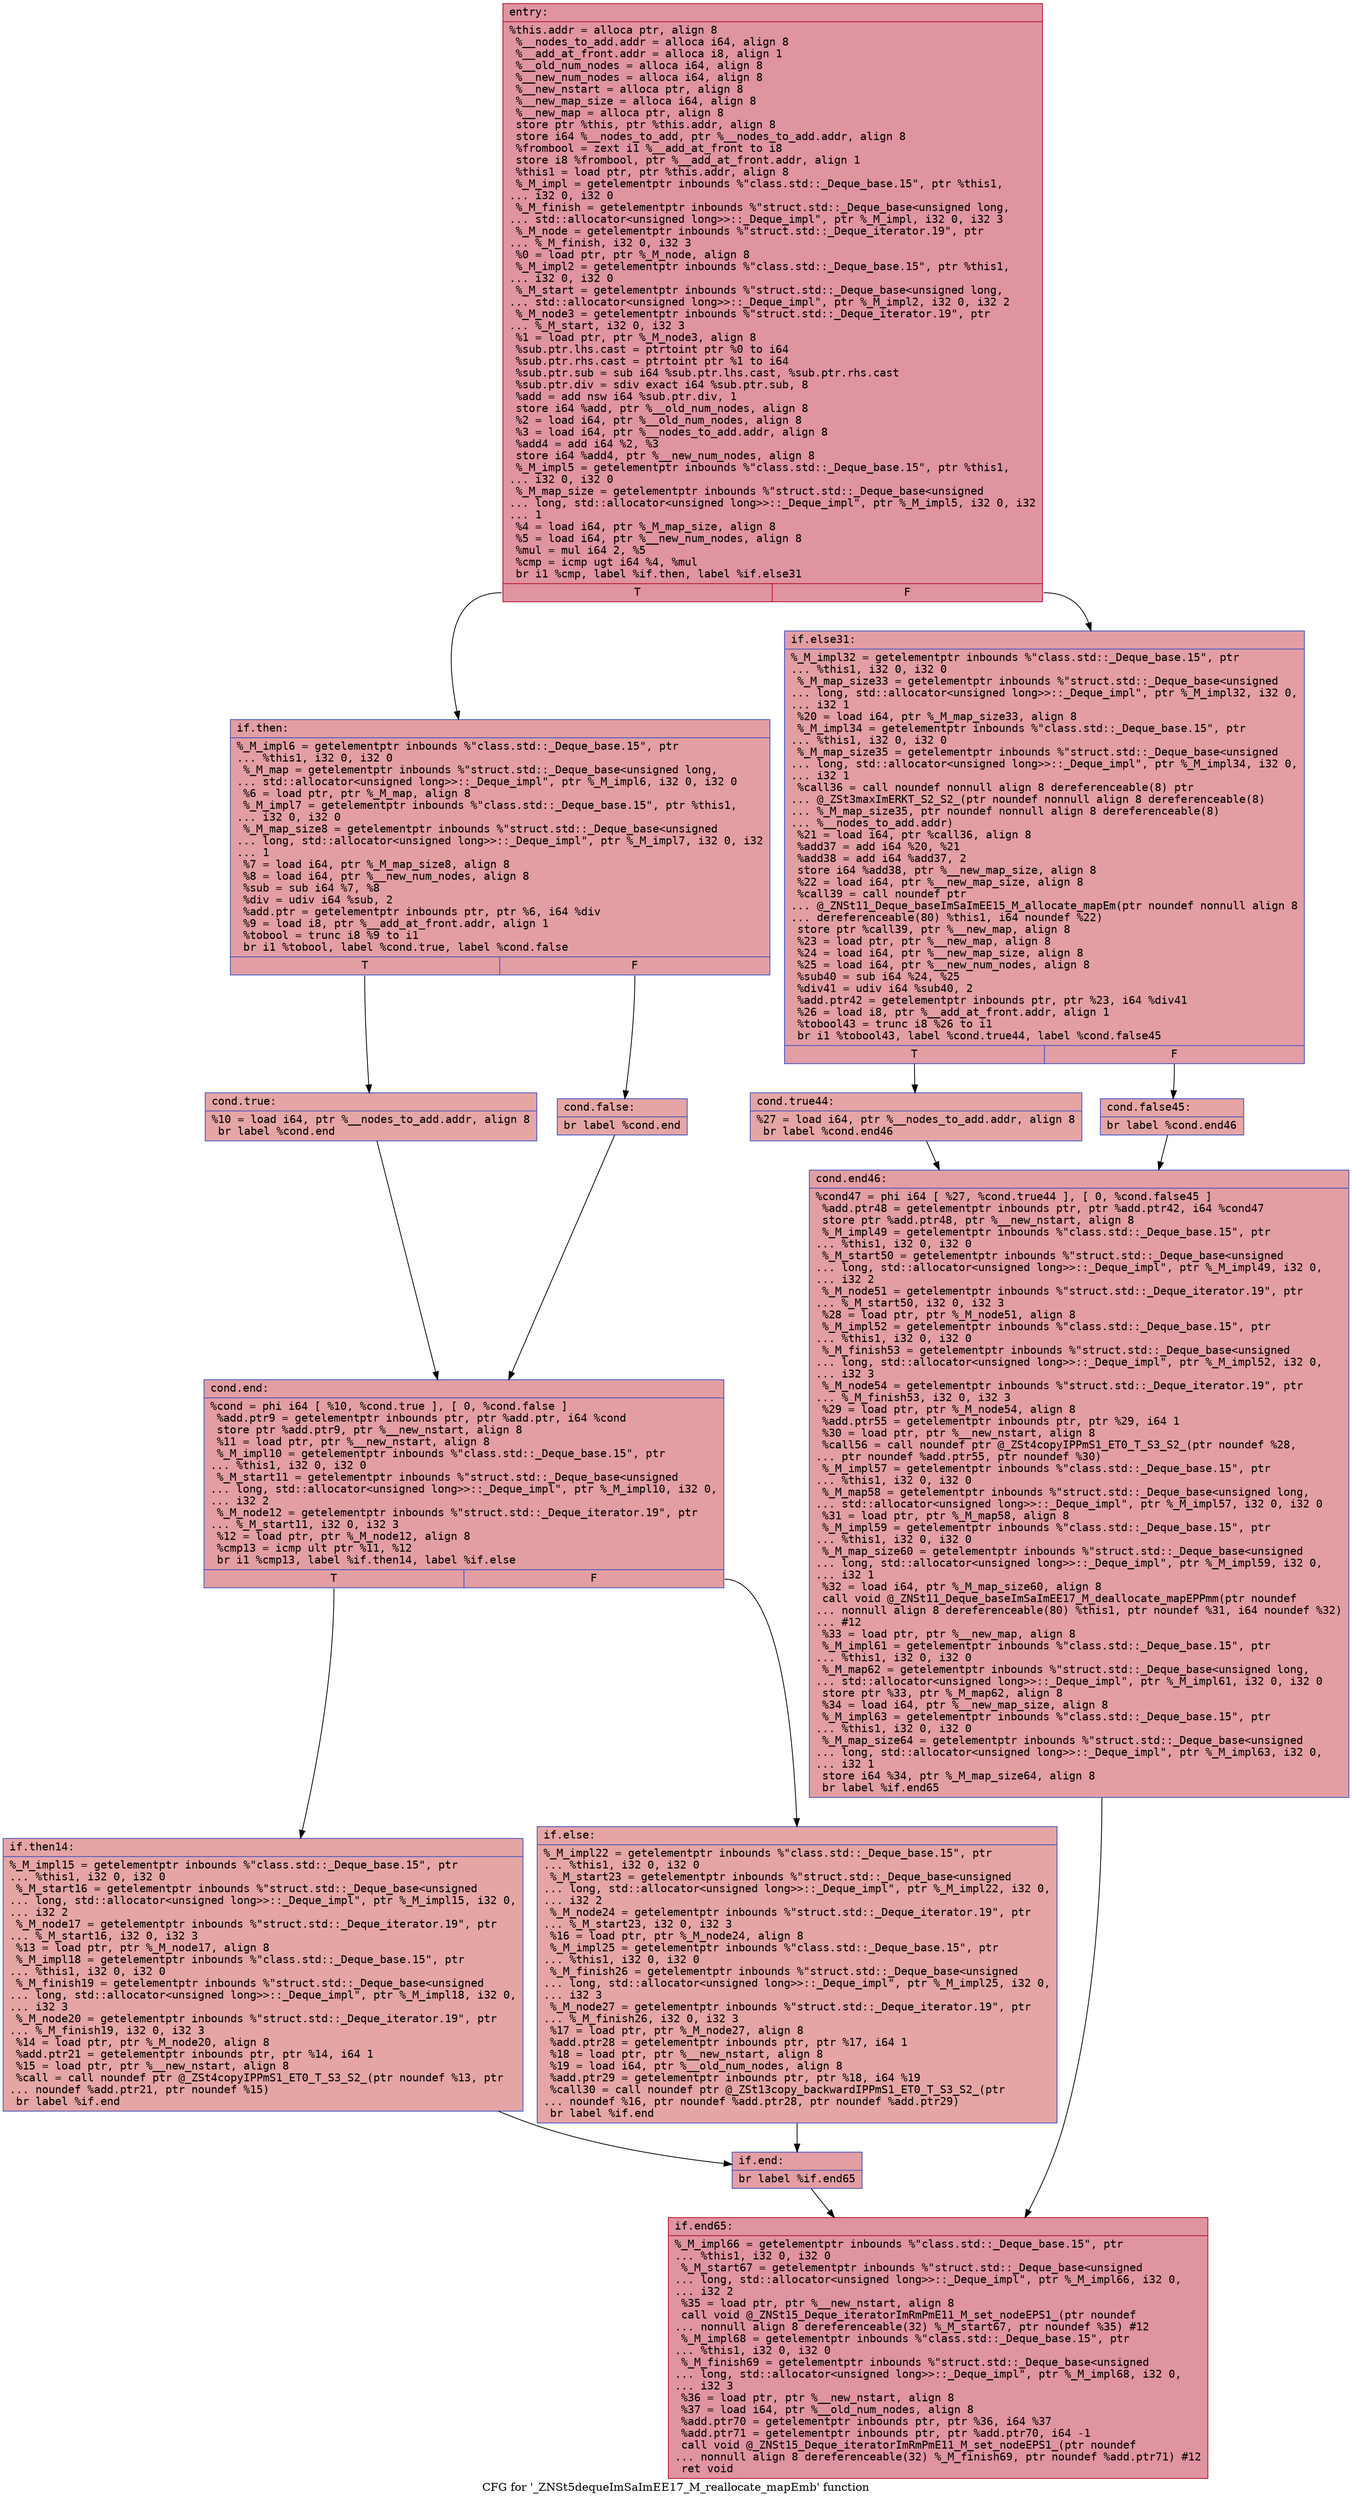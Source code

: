 digraph "CFG for '_ZNSt5dequeImSaImEE17_M_reallocate_mapEmb' function" {
	label="CFG for '_ZNSt5dequeImSaImEE17_M_reallocate_mapEmb' function";

	Node0x560dca004b00 [shape=record,color="#b70d28ff", style=filled, fillcolor="#b70d2870" fontname="Courier",label="{entry:\l|  %this.addr = alloca ptr, align 8\l  %__nodes_to_add.addr = alloca i64, align 8\l  %__add_at_front.addr = alloca i8, align 1\l  %__old_num_nodes = alloca i64, align 8\l  %__new_num_nodes = alloca i64, align 8\l  %__new_nstart = alloca ptr, align 8\l  %__new_map_size = alloca i64, align 8\l  %__new_map = alloca ptr, align 8\l  store ptr %this, ptr %this.addr, align 8\l  store i64 %__nodes_to_add, ptr %__nodes_to_add.addr, align 8\l  %frombool = zext i1 %__add_at_front to i8\l  store i8 %frombool, ptr %__add_at_front.addr, align 1\l  %this1 = load ptr, ptr %this.addr, align 8\l  %_M_impl = getelementptr inbounds %\"class.std::_Deque_base.15\", ptr %this1,\l... i32 0, i32 0\l  %_M_finish = getelementptr inbounds %\"struct.std::_Deque_base\<unsigned long,\l... std::allocator\<unsigned long\>\>::_Deque_impl\", ptr %_M_impl, i32 0, i32 3\l  %_M_node = getelementptr inbounds %\"struct.std::_Deque_iterator.19\", ptr\l... %_M_finish, i32 0, i32 3\l  %0 = load ptr, ptr %_M_node, align 8\l  %_M_impl2 = getelementptr inbounds %\"class.std::_Deque_base.15\", ptr %this1,\l... i32 0, i32 0\l  %_M_start = getelementptr inbounds %\"struct.std::_Deque_base\<unsigned long,\l... std::allocator\<unsigned long\>\>::_Deque_impl\", ptr %_M_impl2, i32 0, i32 2\l  %_M_node3 = getelementptr inbounds %\"struct.std::_Deque_iterator.19\", ptr\l... %_M_start, i32 0, i32 3\l  %1 = load ptr, ptr %_M_node3, align 8\l  %sub.ptr.lhs.cast = ptrtoint ptr %0 to i64\l  %sub.ptr.rhs.cast = ptrtoint ptr %1 to i64\l  %sub.ptr.sub = sub i64 %sub.ptr.lhs.cast, %sub.ptr.rhs.cast\l  %sub.ptr.div = sdiv exact i64 %sub.ptr.sub, 8\l  %add = add nsw i64 %sub.ptr.div, 1\l  store i64 %add, ptr %__old_num_nodes, align 8\l  %2 = load i64, ptr %__old_num_nodes, align 8\l  %3 = load i64, ptr %__nodes_to_add.addr, align 8\l  %add4 = add i64 %2, %3\l  store i64 %add4, ptr %__new_num_nodes, align 8\l  %_M_impl5 = getelementptr inbounds %\"class.std::_Deque_base.15\", ptr %this1,\l... i32 0, i32 0\l  %_M_map_size = getelementptr inbounds %\"struct.std::_Deque_base\<unsigned\l... long, std::allocator\<unsigned long\>\>::_Deque_impl\", ptr %_M_impl5, i32 0, i32\l... 1\l  %4 = load i64, ptr %_M_map_size, align 8\l  %5 = load i64, ptr %__new_num_nodes, align 8\l  %mul = mul i64 2, %5\l  %cmp = icmp ugt i64 %4, %mul\l  br i1 %cmp, label %if.then, label %if.else31\l|{<s0>T|<s1>F}}"];
	Node0x560dca004b00:s0 -> Node0x560dca0067e0[tooltip="entry -> if.then\nProbability 50.00%" ];
	Node0x560dca004b00:s1 -> Node0x560dca006850[tooltip="entry -> if.else31\nProbability 50.00%" ];
	Node0x560dca0067e0 [shape=record,color="#3d50c3ff", style=filled, fillcolor="#be242e70" fontname="Courier",label="{if.then:\l|  %_M_impl6 = getelementptr inbounds %\"class.std::_Deque_base.15\", ptr\l... %this1, i32 0, i32 0\l  %_M_map = getelementptr inbounds %\"struct.std::_Deque_base\<unsigned long,\l... std::allocator\<unsigned long\>\>::_Deque_impl\", ptr %_M_impl6, i32 0, i32 0\l  %6 = load ptr, ptr %_M_map, align 8\l  %_M_impl7 = getelementptr inbounds %\"class.std::_Deque_base.15\", ptr %this1,\l... i32 0, i32 0\l  %_M_map_size8 = getelementptr inbounds %\"struct.std::_Deque_base\<unsigned\l... long, std::allocator\<unsigned long\>\>::_Deque_impl\", ptr %_M_impl7, i32 0, i32\l... 1\l  %7 = load i64, ptr %_M_map_size8, align 8\l  %8 = load i64, ptr %__new_num_nodes, align 8\l  %sub = sub i64 %7, %8\l  %div = udiv i64 %sub, 2\l  %add.ptr = getelementptr inbounds ptr, ptr %6, i64 %div\l  %9 = load i8, ptr %__add_at_front.addr, align 1\l  %tobool = trunc i8 %9 to i1\l  br i1 %tobool, label %cond.true, label %cond.false\l|{<s0>T|<s1>F}}"];
	Node0x560dca0067e0:s0 -> Node0x560dca0071e0[tooltip="if.then -> cond.true\nProbability 50.00%" ];
	Node0x560dca0067e0:s1 -> Node0x560dca007230[tooltip="if.then -> cond.false\nProbability 50.00%" ];
	Node0x560dca0071e0 [shape=record,color="#3d50c3ff", style=filled, fillcolor="#c5333470" fontname="Courier",label="{cond.true:\l|  %10 = load i64, ptr %__nodes_to_add.addr, align 8\l  br label %cond.end\l}"];
	Node0x560dca0071e0 -> Node0x560dca007410[tooltip="cond.true -> cond.end\nProbability 100.00%" ];
	Node0x560dca007230 [shape=record,color="#3d50c3ff", style=filled, fillcolor="#c5333470" fontname="Courier",label="{cond.false:\l|  br label %cond.end\l}"];
	Node0x560dca007230 -> Node0x560dca007410[tooltip="cond.false -> cond.end\nProbability 100.00%" ];
	Node0x560dca007410 [shape=record,color="#3d50c3ff", style=filled, fillcolor="#be242e70" fontname="Courier",label="{cond.end:\l|  %cond = phi i64 [ %10, %cond.true ], [ 0, %cond.false ]\l  %add.ptr9 = getelementptr inbounds ptr, ptr %add.ptr, i64 %cond\l  store ptr %add.ptr9, ptr %__new_nstart, align 8\l  %11 = load ptr, ptr %__new_nstart, align 8\l  %_M_impl10 = getelementptr inbounds %\"class.std::_Deque_base.15\", ptr\l... %this1, i32 0, i32 0\l  %_M_start11 = getelementptr inbounds %\"struct.std::_Deque_base\<unsigned\l... long, std::allocator\<unsigned long\>\>::_Deque_impl\", ptr %_M_impl10, i32 0,\l... i32 2\l  %_M_node12 = getelementptr inbounds %\"struct.std::_Deque_iterator.19\", ptr\l... %_M_start11, i32 0, i32 3\l  %12 = load ptr, ptr %_M_node12, align 8\l  %cmp13 = icmp ult ptr %11, %12\l  br i1 %cmp13, label %if.then14, label %if.else\l|{<s0>T|<s1>F}}"];
	Node0x560dca007410:s0 -> Node0x560dca005f00[tooltip="cond.end -> if.then14\nProbability 50.00%" ];
	Node0x560dca007410:s1 -> Node0x560dca005fe0[tooltip="cond.end -> if.else\nProbability 50.00%" ];
	Node0x560dca005f00 [shape=record,color="#3d50c3ff", style=filled, fillcolor="#c5333470" fontname="Courier",label="{if.then14:\l|  %_M_impl15 = getelementptr inbounds %\"class.std::_Deque_base.15\", ptr\l... %this1, i32 0, i32 0\l  %_M_start16 = getelementptr inbounds %\"struct.std::_Deque_base\<unsigned\l... long, std::allocator\<unsigned long\>\>::_Deque_impl\", ptr %_M_impl15, i32 0,\l... i32 2\l  %_M_node17 = getelementptr inbounds %\"struct.std::_Deque_iterator.19\", ptr\l... %_M_start16, i32 0, i32 3\l  %13 = load ptr, ptr %_M_node17, align 8\l  %_M_impl18 = getelementptr inbounds %\"class.std::_Deque_base.15\", ptr\l... %this1, i32 0, i32 0\l  %_M_finish19 = getelementptr inbounds %\"struct.std::_Deque_base\<unsigned\l... long, std::allocator\<unsigned long\>\>::_Deque_impl\", ptr %_M_impl18, i32 0,\l... i32 3\l  %_M_node20 = getelementptr inbounds %\"struct.std::_Deque_iterator.19\", ptr\l... %_M_finish19, i32 0, i32 3\l  %14 = load ptr, ptr %_M_node20, align 8\l  %add.ptr21 = getelementptr inbounds ptr, ptr %14, i64 1\l  %15 = load ptr, ptr %__new_nstart, align 8\l  %call = call noundef ptr @_ZSt4copyIPPmS1_ET0_T_S3_S2_(ptr noundef %13, ptr\l... noundef %add.ptr21, ptr noundef %15)\l  br label %if.end\l}"];
	Node0x560dca005f00 -> Node0x560dca0089e0[tooltip="if.then14 -> if.end\nProbability 100.00%" ];
	Node0x560dca005fe0 [shape=record,color="#3d50c3ff", style=filled, fillcolor="#c5333470" fontname="Courier",label="{if.else:\l|  %_M_impl22 = getelementptr inbounds %\"class.std::_Deque_base.15\", ptr\l... %this1, i32 0, i32 0\l  %_M_start23 = getelementptr inbounds %\"struct.std::_Deque_base\<unsigned\l... long, std::allocator\<unsigned long\>\>::_Deque_impl\", ptr %_M_impl22, i32 0,\l... i32 2\l  %_M_node24 = getelementptr inbounds %\"struct.std::_Deque_iterator.19\", ptr\l... %_M_start23, i32 0, i32 3\l  %16 = load ptr, ptr %_M_node24, align 8\l  %_M_impl25 = getelementptr inbounds %\"class.std::_Deque_base.15\", ptr\l... %this1, i32 0, i32 0\l  %_M_finish26 = getelementptr inbounds %\"struct.std::_Deque_base\<unsigned\l... long, std::allocator\<unsigned long\>\>::_Deque_impl\", ptr %_M_impl25, i32 0,\l... i32 3\l  %_M_node27 = getelementptr inbounds %\"struct.std::_Deque_iterator.19\", ptr\l... %_M_finish26, i32 0, i32 3\l  %17 = load ptr, ptr %_M_node27, align 8\l  %add.ptr28 = getelementptr inbounds ptr, ptr %17, i64 1\l  %18 = load ptr, ptr %__new_nstart, align 8\l  %19 = load i64, ptr %__old_num_nodes, align 8\l  %add.ptr29 = getelementptr inbounds ptr, ptr %18, i64 %19\l  %call30 = call noundef ptr @_ZSt13copy_backwardIPPmS1_ET0_T_S3_S2_(ptr\l... noundef %16, ptr noundef %add.ptr28, ptr noundef %add.ptr29)\l  br label %if.end\l}"];
	Node0x560dca005fe0 -> Node0x560dca0089e0[tooltip="if.else -> if.end\nProbability 100.00%" ];
	Node0x560dca0089e0 [shape=record,color="#3d50c3ff", style=filled, fillcolor="#be242e70" fontname="Courier",label="{if.end:\l|  br label %if.end65\l}"];
	Node0x560dca0089e0 -> Node0x560dca0095f0[tooltip="if.end -> if.end65\nProbability 100.00%" ];
	Node0x560dca006850 [shape=record,color="#3d50c3ff", style=filled, fillcolor="#be242e70" fontname="Courier",label="{if.else31:\l|  %_M_impl32 = getelementptr inbounds %\"class.std::_Deque_base.15\", ptr\l... %this1, i32 0, i32 0\l  %_M_map_size33 = getelementptr inbounds %\"struct.std::_Deque_base\<unsigned\l... long, std::allocator\<unsigned long\>\>::_Deque_impl\", ptr %_M_impl32, i32 0,\l... i32 1\l  %20 = load i64, ptr %_M_map_size33, align 8\l  %_M_impl34 = getelementptr inbounds %\"class.std::_Deque_base.15\", ptr\l... %this1, i32 0, i32 0\l  %_M_map_size35 = getelementptr inbounds %\"struct.std::_Deque_base\<unsigned\l... long, std::allocator\<unsigned long\>\>::_Deque_impl\", ptr %_M_impl34, i32 0,\l... i32 1\l  %call36 = call noundef nonnull align 8 dereferenceable(8) ptr\l... @_ZSt3maxImERKT_S2_S2_(ptr noundef nonnull align 8 dereferenceable(8)\l... %_M_map_size35, ptr noundef nonnull align 8 dereferenceable(8)\l... %__nodes_to_add.addr)\l  %21 = load i64, ptr %call36, align 8\l  %add37 = add i64 %20, %21\l  %add38 = add i64 %add37, 2\l  store i64 %add38, ptr %__new_map_size, align 8\l  %22 = load i64, ptr %__new_map_size, align 8\l  %call39 = call noundef ptr\l... @_ZNSt11_Deque_baseImSaImEE15_M_allocate_mapEm(ptr noundef nonnull align 8\l... dereferenceable(80) %this1, i64 noundef %22)\l  store ptr %call39, ptr %__new_map, align 8\l  %23 = load ptr, ptr %__new_map, align 8\l  %24 = load i64, ptr %__new_map_size, align 8\l  %25 = load i64, ptr %__new_num_nodes, align 8\l  %sub40 = sub i64 %24, %25\l  %div41 = udiv i64 %sub40, 2\l  %add.ptr42 = getelementptr inbounds ptr, ptr %23, i64 %div41\l  %26 = load i8, ptr %__add_at_front.addr, align 1\l  %tobool43 = trunc i8 %26 to i1\l  br i1 %tobool43, label %cond.true44, label %cond.false45\l|{<s0>T|<s1>F}}"];
	Node0x560dca006850:s0 -> Node0x560dca00a5d0[tooltip="if.else31 -> cond.true44\nProbability 50.00%" ];
	Node0x560dca006850:s1 -> Node0x560dca00a620[tooltip="if.else31 -> cond.false45\nProbability 50.00%" ];
	Node0x560dca00a5d0 [shape=record,color="#3d50c3ff", style=filled, fillcolor="#c5333470" fontname="Courier",label="{cond.true44:\l|  %27 = load i64, ptr %__nodes_to_add.addr, align 8\l  br label %cond.end46\l}"];
	Node0x560dca00a5d0 -> Node0x560dca00a890[tooltip="cond.true44 -> cond.end46\nProbability 100.00%" ];
	Node0x560dca00a620 [shape=record,color="#3d50c3ff", style=filled, fillcolor="#c5333470" fontname="Courier",label="{cond.false45:\l|  br label %cond.end46\l}"];
	Node0x560dca00a620 -> Node0x560dca00a890[tooltip="cond.false45 -> cond.end46\nProbability 100.00%" ];
	Node0x560dca00a890 [shape=record,color="#3d50c3ff", style=filled, fillcolor="#be242e70" fontname="Courier",label="{cond.end46:\l|  %cond47 = phi i64 [ %27, %cond.true44 ], [ 0, %cond.false45 ]\l  %add.ptr48 = getelementptr inbounds ptr, ptr %add.ptr42, i64 %cond47\l  store ptr %add.ptr48, ptr %__new_nstart, align 8\l  %_M_impl49 = getelementptr inbounds %\"class.std::_Deque_base.15\", ptr\l... %this1, i32 0, i32 0\l  %_M_start50 = getelementptr inbounds %\"struct.std::_Deque_base\<unsigned\l... long, std::allocator\<unsigned long\>\>::_Deque_impl\", ptr %_M_impl49, i32 0,\l... i32 2\l  %_M_node51 = getelementptr inbounds %\"struct.std::_Deque_iterator.19\", ptr\l... %_M_start50, i32 0, i32 3\l  %28 = load ptr, ptr %_M_node51, align 8\l  %_M_impl52 = getelementptr inbounds %\"class.std::_Deque_base.15\", ptr\l... %this1, i32 0, i32 0\l  %_M_finish53 = getelementptr inbounds %\"struct.std::_Deque_base\<unsigned\l... long, std::allocator\<unsigned long\>\>::_Deque_impl\", ptr %_M_impl52, i32 0,\l... i32 3\l  %_M_node54 = getelementptr inbounds %\"struct.std::_Deque_iterator.19\", ptr\l... %_M_finish53, i32 0, i32 3\l  %29 = load ptr, ptr %_M_node54, align 8\l  %add.ptr55 = getelementptr inbounds ptr, ptr %29, i64 1\l  %30 = load ptr, ptr %__new_nstart, align 8\l  %call56 = call noundef ptr @_ZSt4copyIPPmS1_ET0_T_S3_S2_(ptr noundef %28,\l... ptr noundef %add.ptr55, ptr noundef %30)\l  %_M_impl57 = getelementptr inbounds %\"class.std::_Deque_base.15\", ptr\l... %this1, i32 0, i32 0\l  %_M_map58 = getelementptr inbounds %\"struct.std::_Deque_base\<unsigned long,\l... std::allocator\<unsigned long\>\>::_Deque_impl\", ptr %_M_impl57, i32 0, i32 0\l  %31 = load ptr, ptr %_M_map58, align 8\l  %_M_impl59 = getelementptr inbounds %\"class.std::_Deque_base.15\", ptr\l... %this1, i32 0, i32 0\l  %_M_map_size60 = getelementptr inbounds %\"struct.std::_Deque_base\<unsigned\l... long, std::allocator\<unsigned long\>\>::_Deque_impl\", ptr %_M_impl59, i32 0,\l... i32 1\l  %32 = load i64, ptr %_M_map_size60, align 8\l  call void @_ZNSt11_Deque_baseImSaImEE17_M_deallocate_mapEPPmm(ptr noundef\l... nonnull align 8 dereferenceable(80) %this1, ptr noundef %31, i64 noundef %32)\l... #12\l  %33 = load ptr, ptr %__new_map, align 8\l  %_M_impl61 = getelementptr inbounds %\"class.std::_Deque_base.15\", ptr\l... %this1, i32 0, i32 0\l  %_M_map62 = getelementptr inbounds %\"struct.std::_Deque_base\<unsigned long,\l... std::allocator\<unsigned long\>\>::_Deque_impl\", ptr %_M_impl61, i32 0, i32 0\l  store ptr %33, ptr %_M_map62, align 8\l  %34 = load i64, ptr %__new_map_size, align 8\l  %_M_impl63 = getelementptr inbounds %\"class.std::_Deque_base.15\", ptr\l... %this1, i32 0, i32 0\l  %_M_map_size64 = getelementptr inbounds %\"struct.std::_Deque_base\<unsigned\l... long, std::allocator\<unsigned long\>\>::_Deque_impl\", ptr %_M_impl63, i32 0,\l... i32 1\l  store i64 %34, ptr %_M_map_size64, align 8\l  br label %if.end65\l}"];
	Node0x560dca00a890 -> Node0x560dca0095f0[tooltip="cond.end46 -> if.end65\nProbability 100.00%" ];
	Node0x560dca0095f0 [shape=record,color="#b70d28ff", style=filled, fillcolor="#b70d2870" fontname="Courier",label="{if.end65:\l|  %_M_impl66 = getelementptr inbounds %\"class.std::_Deque_base.15\", ptr\l... %this1, i32 0, i32 0\l  %_M_start67 = getelementptr inbounds %\"struct.std::_Deque_base\<unsigned\l... long, std::allocator\<unsigned long\>\>::_Deque_impl\", ptr %_M_impl66, i32 0,\l... i32 2\l  %35 = load ptr, ptr %__new_nstart, align 8\l  call void @_ZNSt15_Deque_iteratorImRmPmE11_M_set_nodeEPS1_(ptr noundef\l... nonnull align 8 dereferenceable(32) %_M_start67, ptr noundef %35) #12\l  %_M_impl68 = getelementptr inbounds %\"class.std::_Deque_base.15\", ptr\l... %this1, i32 0, i32 0\l  %_M_finish69 = getelementptr inbounds %\"struct.std::_Deque_base\<unsigned\l... long, std::allocator\<unsigned long\>\>::_Deque_impl\", ptr %_M_impl68, i32 0,\l... i32 3\l  %36 = load ptr, ptr %__new_nstart, align 8\l  %37 = load i64, ptr %__old_num_nodes, align 8\l  %add.ptr70 = getelementptr inbounds ptr, ptr %36, i64 %37\l  %add.ptr71 = getelementptr inbounds ptr, ptr %add.ptr70, i64 -1\l  call void @_ZNSt15_Deque_iteratorImRmPmE11_M_set_nodeEPS1_(ptr noundef\l... nonnull align 8 dereferenceable(32) %_M_finish69, ptr noundef %add.ptr71) #12\l  ret void\l}"];
}
